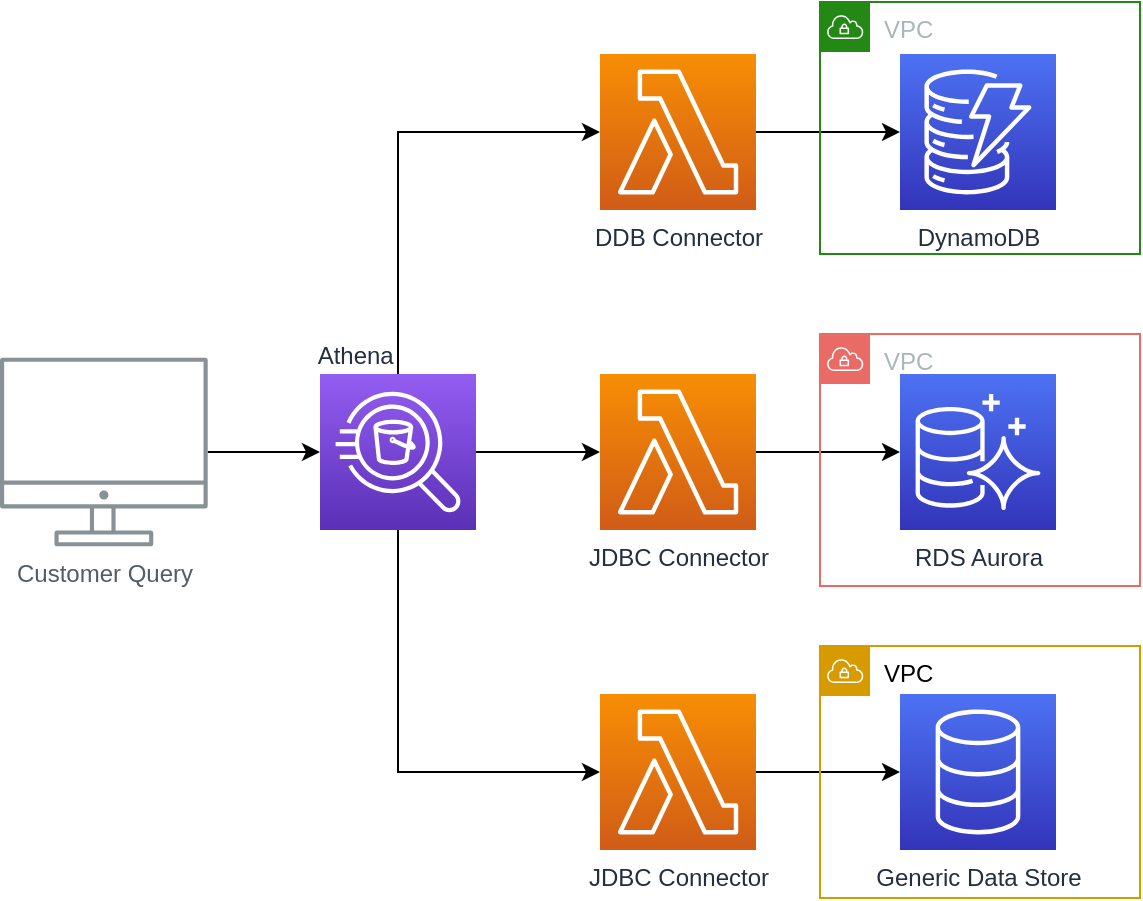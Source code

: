 <mxfile version="14.5.1" type="device"><diagram id="Ht1M8jgEwFfnCIfOTk4-" name="Page-1"><mxGraphModel dx="1427" dy="1070" grid="1" gridSize="10" guides="1" tooltips="1" connect="1" arrows="1" fold="1" page="1" pageScale="1" pageWidth="1169" pageHeight="827" math="0" shadow="0"><root><mxCell id="0"/><mxCell id="1" parent="0"/><mxCell id="MloIlQTpTX25z14JGXuL-7" style="edgeStyle=orthogonalEdgeStyle;rounded=0;orthogonalLoop=1;jettySize=auto;html=1;" edge="1" parent="1" source="UEzPUAAOIrF-is8g5C7q-109" target="MloIlQTpTX25z14JGXuL-1"><mxGeometry relative="1" as="geometry"/></mxCell><mxCell id="UEzPUAAOIrF-is8g5C7q-109" value="Customer Query" style="outlineConnect=0;gradientColor=none;fontColor=#545B64;strokeColor=none;fillColor=#879196;dashed=0;verticalLabelPosition=bottom;verticalAlign=top;align=center;html=1;fontSize=12;fontStyle=0;aspect=fixed;shape=mxgraph.aws4.illustration_desktop;pointerEvents=1;labelBackgroundColor=#ffffff;" parent="1" vertex="1"><mxGeometry x="260" y="431.75" width="103.85" height="94.5" as="geometry"/></mxCell><mxCell id="MloIlQTpTX25z14JGXuL-17" style="edgeStyle=orthogonalEdgeStyle;rounded=0;orthogonalLoop=1;jettySize=auto;html=1;" edge="1" parent="1" source="MloIlQTpTX25z14JGXuL-1" target="MloIlQTpTX25z14JGXuL-13"><mxGeometry relative="1" as="geometry"/></mxCell><mxCell id="MloIlQTpTX25z14JGXuL-18" style="edgeStyle=orthogonalEdgeStyle;rounded=0;orthogonalLoop=1;jettySize=auto;html=1;" edge="1" parent="1" source="MloIlQTpTX25z14JGXuL-1" target="MloIlQTpTX25z14JGXuL-14"><mxGeometry relative="1" as="geometry"><Array as="points"><mxPoint x="459" y="319"/></Array></mxGeometry></mxCell><mxCell id="MloIlQTpTX25z14JGXuL-19" style="edgeStyle=orthogonalEdgeStyle;rounded=0;orthogonalLoop=1;jettySize=auto;html=1;" edge="1" parent="1" source="MloIlQTpTX25z14JGXuL-1" target="MloIlQTpTX25z14JGXuL-16"><mxGeometry relative="1" as="geometry"><Array as="points"><mxPoint x="459" y="639"/></Array></mxGeometry></mxCell><mxCell id="MloIlQTpTX25z14JGXuL-1" value="Athena&amp;nbsp; &amp;nbsp; &amp;nbsp; &amp;nbsp; &amp;nbsp; &amp;nbsp; &amp;nbsp;" style="points=[[0,0,0],[0.25,0,0],[0.5,0,0],[0.75,0,0],[1,0,0],[0,1,0],[0.25,1,0],[0.5,1,0],[0.75,1,0],[1,1,0],[0,0.25,0],[0,0.5,0],[0,0.75,0],[1,0.25,0],[1,0.5,0],[1,0.75,0]];outlineConnect=0;fontColor=#232F3E;gradientColor=#945DF2;gradientDirection=north;fillColor=#5A30B5;strokeColor=#ffffff;dashed=0;verticalLabelPosition=top;verticalAlign=bottom;align=center;html=1;fontSize=12;fontStyle=0;aspect=fixed;shape=mxgraph.aws4.resourceIcon;resIcon=mxgraph.aws4.athena;labelPosition=center;" vertex="1" parent="1"><mxGeometry x="420" y="440" width="78" height="78" as="geometry"/></mxCell><mxCell id="MloIlQTpTX25z14JGXuL-2" value="DynamoDB" style="points=[[0,0,0],[0.25,0,0],[0.5,0,0],[0.75,0,0],[1,0,0],[0,1,0],[0.25,1,0],[0.5,1,0],[0.75,1,0],[1,1,0],[0,0.25,0],[0,0.5,0],[0,0.75,0],[1,0.25,0],[1,0.5,0],[1,0.75,0]];outlineConnect=0;fontColor=#232F3E;gradientColor=#4D72F3;gradientDirection=north;fillColor=#3334B9;strokeColor=#ffffff;dashed=0;verticalLabelPosition=bottom;verticalAlign=top;align=center;html=1;fontSize=12;fontStyle=0;aspect=fixed;shape=mxgraph.aws4.resourceIcon;resIcon=mxgraph.aws4.dynamodb;" vertex="1" parent="1"><mxGeometry x="710" y="280" width="78" height="78" as="geometry"/></mxCell><mxCell id="MloIlQTpTX25z14JGXuL-3" value="RDS Aurora" style="points=[[0,0,0],[0.25,0,0],[0.5,0,0],[0.75,0,0],[1,0,0],[0,1,0],[0.25,1,0],[0.5,1,0],[0.75,1,0],[1,1,0],[0,0.25,0],[0,0.5,0],[0,0.75,0],[1,0.25,0],[1,0.5,0],[1,0.75,0]];outlineConnect=0;fontColor=#232F3E;gradientColor=#4D72F3;gradientDirection=north;fillColor=#3334B9;strokeColor=#ffffff;dashed=0;verticalLabelPosition=bottom;verticalAlign=top;align=center;html=1;fontSize=12;fontStyle=0;aspect=fixed;shape=mxgraph.aws4.resourceIcon;resIcon=mxgraph.aws4.aurora;" vertex="1" parent="1"><mxGeometry x="710" y="440" width="78" height="78" as="geometry"/></mxCell><mxCell id="MloIlQTpTX25z14JGXuL-4" value="Generic Data Store" style="points=[[0,0,0],[0.25,0,0],[0.5,0,0],[0.75,0,0],[1,0,0],[0,1,0],[0.25,1,0],[0.5,1,0],[0.75,1,0],[1,1,0],[0,0.25,0],[0,0.5,0],[0,0.75,0],[1,0.25,0],[1,0.5,0],[1,0.75,0]];outlineConnect=0;fontColor=#232F3E;gradientColor=#4D72F3;gradientDirection=north;fillColor=#3334B9;strokeColor=#ffffff;dashed=0;verticalLabelPosition=bottom;verticalAlign=top;align=center;html=1;fontSize=12;fontStyle=0;aspect=fixed;shape=mxgraph.aws4.resourceIcon;resIcon=mxgraph.aws4.database;" vertex="1" parent="1"><mxGeometry x="710" y="600" width="78" height="78" as="geometry"/></mxCell><mxCell id="MloIlQTpTX25z14JGXuL-22" value="" style="edgeStyle=orthogonalEdgeStyle;rounded=0;orthogonalLoop=1;jettySize=auto;html=1;" edge="1" parent="1" source="MloIlQTpTX25z14JGXuL-13" target="MloIlQTpTX25z14JGXuL-3"><mxGeometry relative="1" as="geometry"/></mxCell><mxCell id="MloIlQTpTX25z14JGXuL-13" value="JDBC Connector" style="points=[[0,0,0],[0.25,0,0],[0.5,0,0],[0.75,0,0],[1,0,0],[0,1,0],[0.25,1,0],[0.5,1,0],[0.75,1,0],[1,1,0],[0,0.25,0],[0,0.5,0],[0,0.75,0],[1,0.25,0],[1,0.5,0],[1,0.75,0]];outlineConnect=0;fontColor=#232F3E;gradientColor=#F78E04;gradientDirection=north;fillColor=#D05C17;strokeColor=#ffffff;dashed=0;verticalLabelPosition=bottom;verticalAlign=top;align=center;html=1;fontSize=12;fontStyle=0;aspect=fixed;shape=mxgraph.aws4.resourceIcon;resIcon=mxgraph.aws4.lambda;" vertex="1" parent="1"><mxGeometry x="560" y="440" width="78" height="78" as="geometry"/></mxCell><mxCell id="MloIlQTpTX25z14JGXuL-23" value="" style="edgeStyle=orthogonalEdgeStyle;rounded=0;orthogonalLoop=1;jettySize=auto;html=1;" edge="1" parent="1" source="MloIlQTpTX25z14JGXuL-14" target="MloIlQTpTX25z14JGXuL-2"><mxGeometry relative="1" as="geometry"/></mxCell><mxCell id="MloIlQTpTX25z14JGXuL-14" value="DDB Connector" style="points=[[0,0,0],[0.25,0,0],[0.5,0,0],[0.75,0,0],[1,0,0],[0,1,0],[0.25,1,0],[0.5,1,0],[0.75,1,0],[1,1,0],[0,0.25,0],[0,0.5,0],[0,0.75,0],[1,0.25,0],[1,0.5,0],[1,0.75,0]];outlineConnect=0;fontColor=#232F3E;gradientColor=#F78E04;gradientDirection=north;fillColor=#D05C17;strokeColor=#ffffff;dashed=0;verticalLabelPosition=bottom;verticalAlign=top;align=center;html=1;fontSize=12;fontStyle=0;aspect=fixed;shape=mxgraph.aws4.resourceIcon;resIcon=mxgraph.aws4.lambda;" vertex="1" parent="1"><mxGeometry x="560" y="280" width="78" height="78" as="geometry"/></mxCell><mxCell id="MloIlQTpTX25z14JGXuL-21" value="" style="edgeStyle=orthogonalEdgeStyle;rounded=0;orthogonalLoop=1;jettySize=auto;html=1;" edge="1" parent="1" source="MloIlQTpTX25z14JGXuL-16" target="MloIlQTpTX25z14JGXuL-4"><mxGeometry relative="1" as="geometry"/></mxCell><mxCell id="MloIlQTpTX25z14JGXuL-16" value="JDBC Connector" style="points=[[0,0,0],[0.25,0,0],[0.5,0,0],[0.75,0,0],[1,0,0],[0,1,0],[0.25,1,0],[0.5,1,0],[0.75,1,0],[1,1,0],[0,0.25,0],[0,0.5,0],[0,0.75,0],[1,0.25,0],[1,0.5,0],[1,0.75,0]];outlineConnect=0;fontColor=#232F3E;gradientColor=#F78E04;gradientDirection=north;fillColor=#D05C17;strokeColor=#ffffff;dashed=0;verticalLabelPosition=bottom;verticalAlign=top;align=center;html=1;fontSize=12;fontStyle=0;aspect=fixed;shape=mxgraph.aws4.resourceIcon;resIcon=mxgraph.aws4.lambda;" vertex="1" parent="1"><mxGeometry x="560" y="600" width="78" height="78" as="geometry"/></mxCell><mxCell id="MloIlQTpTX25z14JGXuL-24" value="VPC" style="points=[[0,0],[0.25,0],[0.5,0],[0.75,0],[1,0],[1,0.25],[1,0.5],[1,0.75],[1,1],[0.75,1],[0.5,1],[0.25,1],[0,1],[0,0.75],[0,0.5],[0,0.25]];outlineConnect=0;gradientColor=none;html=1;whiteSpace=wrap;fontSize=12;fontStyle=0;shape=mxgraph.aws4.group;grIcon=mxgraph.aws4.group_vpc;strokeColor=#248814;fillColor=none;verticalAlign=top;align=left;spacingLeft=30;fontColor=#AAB7B8;dashed=0;" vertex="1" parent="1"><mxGeometry x="670" y="254" width="160" height="126" as="geometry"/></mxCell><mxCell id="MloIlQTpTX25z14JGXuL-25" value="VPC" style="points=[[0,0],[0.25,0],[0.5,0],[0.75,0],[1,0],[1,0.25],[1,0.5],[1,0.75],[1,1],[0.75,1],[0.5,1],[0.25,1],[0,1],[0,0.75],[0,0.5],[0,0.25]];outlineConnect=0;gradientColor=none;html=1;whiteSpace=wrap;fontSize=12;fontStyle=0;shape=mxgraph.aws4.group;grIcon=mxgraph.aws4.group_vpc;fillColor=none;verticalAlign=top;align=left;spacingLeft=30;fontColor=#AAB7B8;dashed=0;strokeColor=#EA6B66;" vertex="1" parent="1"><mxGeometry x="670" y="420" width="160" height="126" as="geometry"/></mxCell><mxCell id="MloIlQTpTX25z14JGXuL-26" value="VPC" style="points=[[0,0],[0.25,0],[0.5,0],[0.75,0],[1,0],[1,0.25],[1,0.5],[1,0.75],[1,1],[0.75,1],[0.5,1],[0.25,1],[0,1],[0,0.75],[0,0.5],[0,0.25]];outlineConnect=0;html=1;whiteSpace=wrap;fontSize=12;fontStyle=0;shape=mxgraph.aws4.group;grIcon=mxgraph.aws4.group_vpc;verticalAlign=top;align=left;spacingLeft=30;dashed=0;fillColor=none;strokeColor=#D79B00;" vertex="1" parent="1"><mxGeometry x="670" y="576" width="160" height="126" as="geometry"/></mxCell></root></mxGraphModel></diagram></mxfile>
